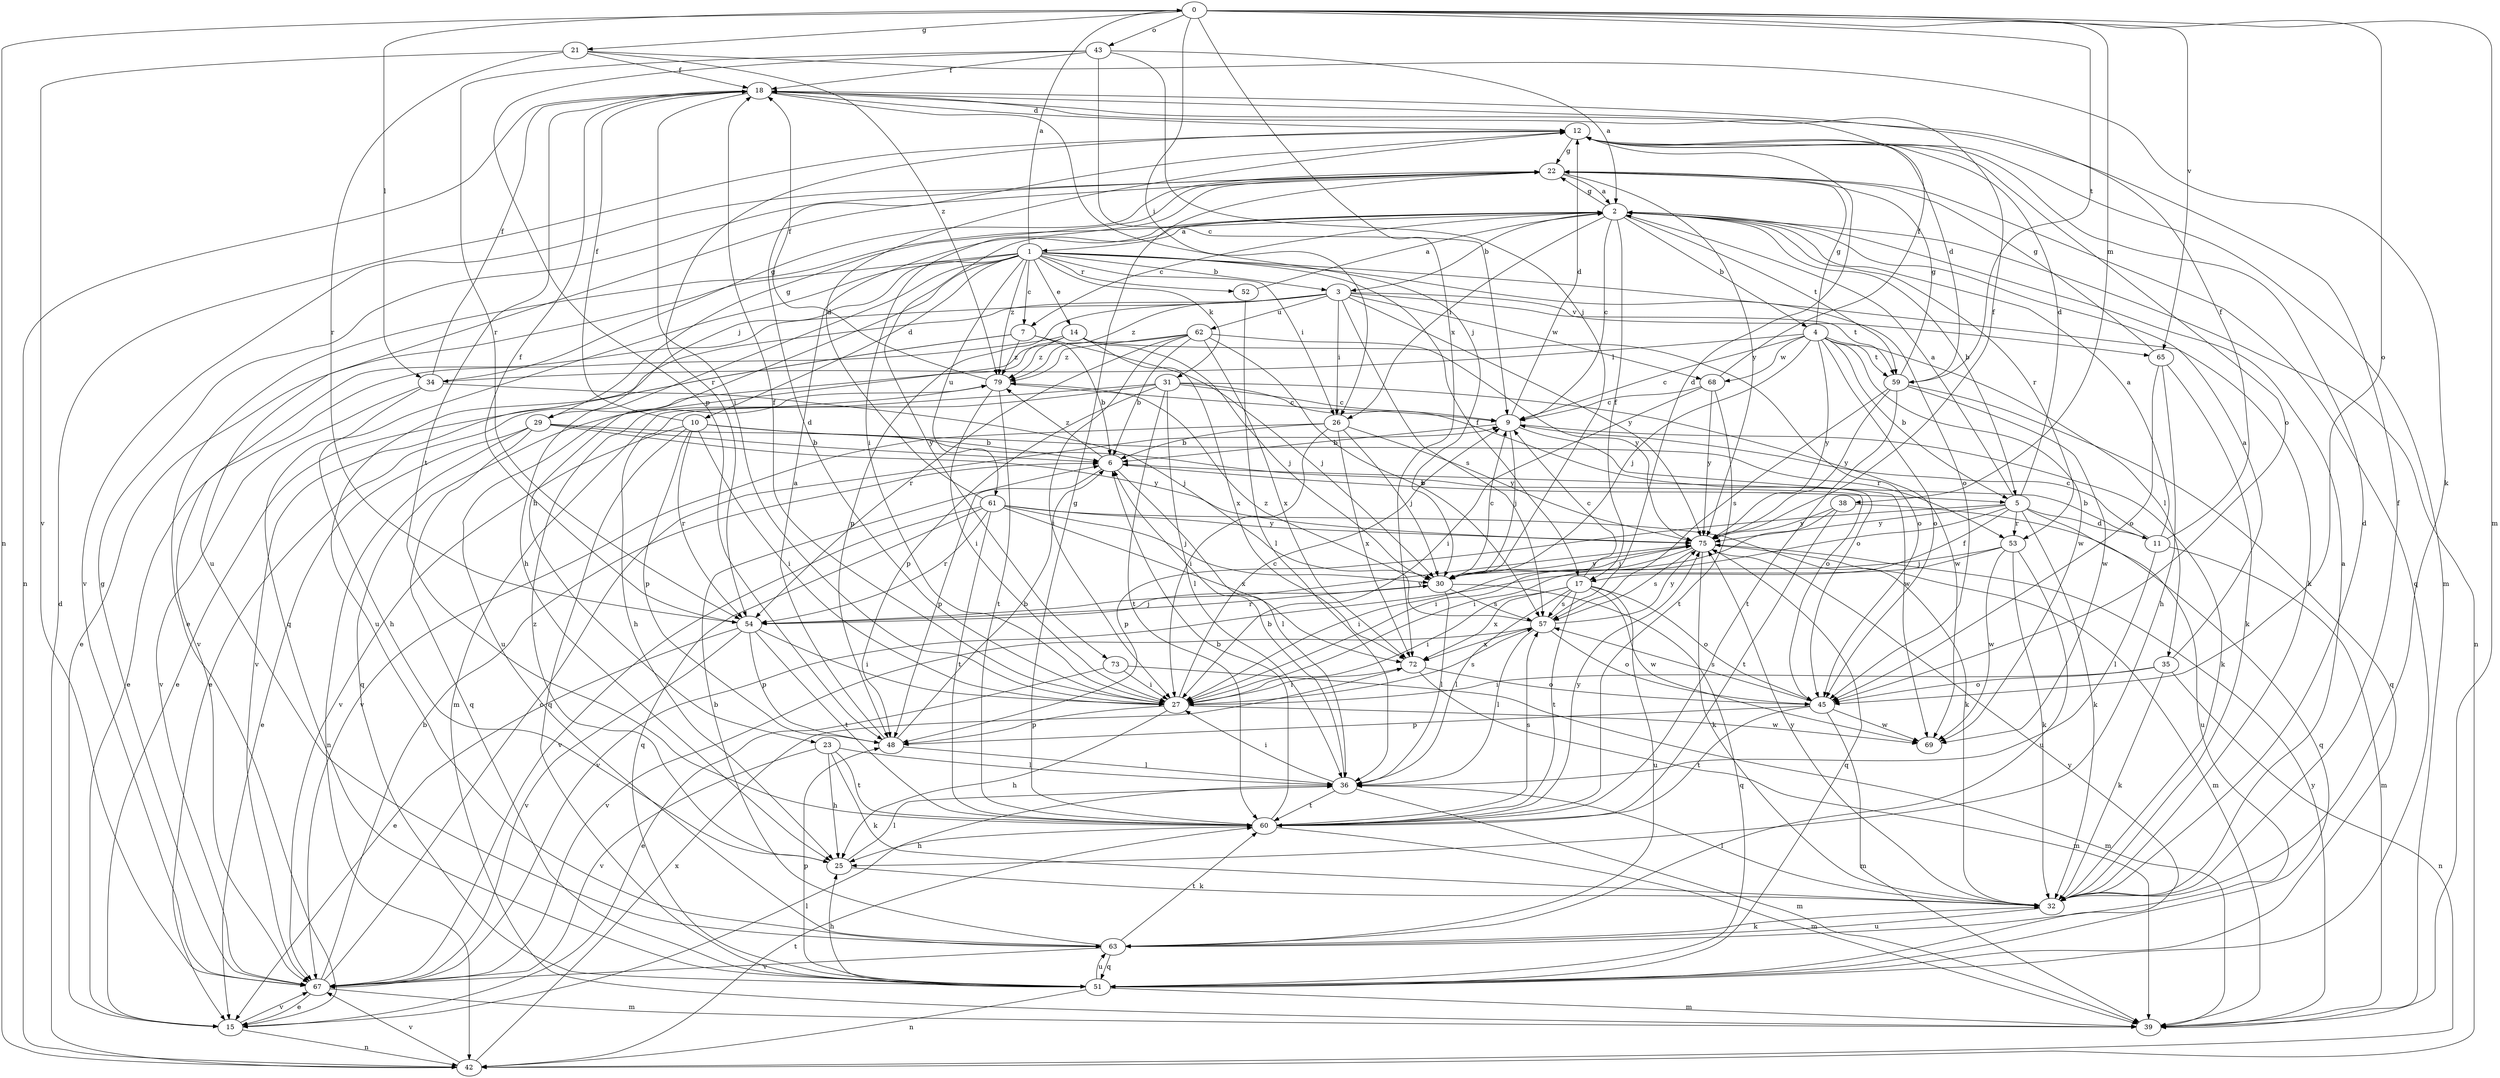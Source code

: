 strict digraph  {
0;
1;
2;
3;
4;
5;
6;
7;
9;
10;
11;
12;
14;
15;
17;
18;
21;
22;
23;
25;
26;
27;
29;
30;
31;
32;
34;
35;
36;
38;
39;
42;
43;
45;
48;
51;
52;
53;
54;
57;
59;
60;
61;
62;
63;
65;
67;
68;
69;
72;
73;
75;
79;
0 -> 21  [label=g];
0 -> 26  [label=i];
0 -> 34  [label=l];
0 -> 38  [label=m];
0 -> 39  [label=m];
0 -> 42  [label=n];
0 -> 43  [label=o];
0 -> 45  [label=o];
0 -> 59  [label=t];
0 -> 65  [label=v];
0 -> 72  [label=x];
1 -> 0  [label=a];
1 -> 3  [label=b];
1 -> 7  [label=c];
1 -> 10  [label=d];
1 -> 14  [label=e];
1 -> 15  [label=e];
1 -> 17  [label=f];
1 -> 23  [label=h];
1 -> 25  [label=h];
1 -> 26  [label=i];
1 -> 29  [label=j];
1 -> 31  [label=k];
1 -> 32  [label=k];
1 -> 45  [label=o];
1 -> 51  [label=q];
1 -> 52  [label=r];
1 -> 61  [label=u];
1 -> 79  [label=z];
2 -> 1  [label=a];
2 -> 3  [label=b];
2 -> 4  [label=b];
2 -> 5  [label=b];
2 -> 7  [label=c];
2 -> 9  [label=c];
2 -> 15  [label=e];
2 -> 17  [label=f];
2 -> 22  [label=g];
2 -> 26  [label=i];
2 -> 42  [label=n];
2 -> 53  [label=r];
2 -> 59  [label=t];
2 -> 73  [label=y];
3 -> 26  [label=i];
3 -> 48  [label=p];
3 -> 57  [label=s];
3 -> 59  [label=t];
3 -> 62  [label=u];
3 -> 63  [label=u];
3 -> 65  [label=v];
3 -> 67  [label=v];
3 -> 68  [label=w];
3 -> 75  [label=y];
3 -> 79  [label=z];
4 -> 5  [label=b];
4 -> 9  [label=c];
4 -> 22  [label=g];
4 -> 30  [label=j];
4 -> 34  [label=l];
4 -> 35  [label=l];
4 -> 45  [label=o];
4 -> 59  [label=t];
4 -> 68  [label=w];
4 -> 69  [label=w];
4 -> 75  [label=y];
5 -> 2  [label=a];
5 -> 11  [label=d];
5 -> 12  [label=d];
5 -> 17  [label=f];
5 -> 27  [label=i];
5 -> 32  [label=k];
5 -> 48  [label=p];
5 -> 53  [label=r];
5 -> 63  [label=u];
5 -> 75  [label=y];
6 -> 5  [label=b];
6 -> 36  [label=l];
6 -> 48  [label=p];
6 -> 79  [label=z];
7 -> 6  [label=b];
7 -> 15  [label=e];
7 -> 30  [label=j];
7 -> 67  [label=v];
7 -> 79  [label=z];
9 -> 6  [label=b];
9 -> 12  [label=d];
9 -> 30  [label=j];
9 -> 32  [label=k];
9 -> 69  [label=w];
10 -> 6  [label=b];
10 -> 18  [label=f];
10 -> 27  [label=i];
10 -> 48  [label=p];
10 -> 51  [label=q];
10 -> 53  [label=r];
10 -> 54  [label=r];
10 -> 67  [label=v];
11 -> 2  [label=a];
11 -> 6  [label=b];
11 -> 9  [label=c];
11 -> 18  [label=f];
11 -> 36  [label=l];
11 -> 39  [label=m];
12 -> 22  [label=g];
12 -> 39  [label=m];
12 -> 45  [label=o];
12 -> 54  [label=r];
14 -> 15  [label=e];
14 -> 30  [label=j];
14 -> 45  [label=o];
14 -> 63  [label=u];
14 -> 72  [label=x];
14 -> 79  [label=z];
15 -> 36  [label=l];
15 -> 42  [label=n];
15 -> 67  [label=v];
17 -> 9  [label=c];
17 -> 27  [label=i];
17 -> 36  [label=l];
17 -> 45  [label=o];
17 -> 57  [label=s];
17 -> 60  [label=t];
17 -> 63  [label=u];
17 -> 69  [label=w];
17 -> 72  [label=x];
18 -> 12  [label=d];
18 -> 27  [label=i];
18 -> 30  [label=j];
18 -> 42  [label=n];
18 -> 60  [label=t];
21 -> 18  [label=f];
21 -> 32  [label=k];
21 -> 54  [label=r];
21 -> 67  [label=v];
21 -> 79  [label=z];
22 -> 2  [label=a];
22 -> 27  [label=i];
22 -> 51  [label=q];
22 -> 63  [label=u];
22 -> 67  [label=v];
22 -> 75  [label=y];
23 -> 25  [label=h];
23 -> 32  [label=k];
23 -> 36  [label=l];
23 -> 60  [label=t];
23 -> 67  [label=v];
25 -> 32  [label=k];
25 -> 36  [label=l];
25 -> 79  [label=z];
26 -> 6  [label=b];
26 -> 27  [label=i];
26 -> 30  [label=j];
26 -> 67  [label=v];
26 -> 72  [label=x];
26 -> 75  [label=y];
27 -> 9  [label=c];
27 -> 12  [label=d];
27 -> 18  [label=f];
27 -> 25  [label=h];
27 -> 48  [label=p];
27 -> 57  [label=s];
27 -> 69  [label=w];
29 -> 6  [label=b];
29 -> 15  [label=e];
29 -> 22  [label=g];
29 -> 42  [label=n];
29 -> 45  [label=o];
29 -> 51  [label=q];
29 -> 75  [label=y];
30 -> 9  [label=c];
30 -> 36  [label=l];
30 -> 51  [label=q];
30 -> 54  [label=r];
30 -> 57  [label=s];
30 -> 75  [label=y];
31 -> 9  [label=c];
31 -> 25  [label=h];
31 -> 36  [label=l];
31 -> 39  [label=m];
31 -> 45  [label=o];
31 -> 48  [label=p];
31 -> 60  [label=t];
31 -> 69  [label=w];
32 -> 2  [label=a];
32 -> 12  [label=d];
32 -> 18  [label=f];
32 -> 36  [label=l];
32 -> 63  [label=u];
32 -> 75  [label=y];
34 -> 18  [label=f];
34 -> 22  [label=g];
34 -> 25  [label=h];
34 -> 30  [label=j];
34 -> 67  [label=v];
35 -> 2  [label=a];
35 -> 27  [label=i];
35 -> 32  [label=k];
35 -> 42  [label=n];
35 -> 45  [label=o];
36 -> 6  [label=b];
36 -> 27  [label=i];
36 -> 39  [label=m];
36 -> 60  [label=t];
38 -> 27  [label=i];
38 -> 51  [label=q];
38 -> 60  [label=t];
38 -> 75  [label=y];
39 -> 75  [label=y];
42 -> 12  [label=d];
42 -> 60  [label=t];
42 -> 67  [label=v];
42 -> 72  [label=x];
43 -> 2  [label=a];
43 -> 9  [label=c];
43 -> 18  [label=f];
43 -> 30  [label=j];
43 -> 48  [label=p];
43 -> 54  [label=r];
45 -> 39  [label=m];
45 -> 48  [label=p];
45 -> 57  [label=s];
45 -> 60  [label=t];
45 -> 69  [label=w];
48 -> 2  [label=a];
48 -> 6  [label=b];
48 -> 36  [label=l];
51 -> 25  [label=h];
51 -> 39  [label=m];
51 -> 42  [label=n];
51 -> 48  [label=p];
51 -> 63  [label=u];
51 -> 75  [label=y];
52 -> 2  [label=a];
52 -> 36  [label=l];
53 -> 30  [label=j];
53 -> 32  [label=k];
53 -> 63  [label=u];
53 -> 67  [label=v];
53 -> 69  [label=w];
54 -> 15  [label=e];
54 -> 18  [label=f];
54 -> 27  [label=i];
54 -> 30  [label=j];
54 -> 48  [label=p];
54 -> 60  [label=t];
54 -> 67  [label=v];
54 -> 75  [label=y];
57 -> 12  [label=d];
57 -> 36  [label=l];
57 -> 45  [label=o];
57 -> 67  [label=v];
57 -> 72  [label=x];
57 -> 75  [label=y];
57 -> 79  [label=z];
59 -> 12  [label=d];
59 -> 22  [label=g];
59 -> 51  [label=q];
59 -> 57  [label=s];
59 -> 60  [label=t];
59 -> 69  [label=w];
59 -> 75  [label=y];
60 -> 6  [label=b];
60 -> 22  [label=g];
60 -> 25  [label=h];
60 -> 39  [label=m];
60 -> 57  [label=s];
60 -> 75  [label=y];
61 -> 12  [label=d];
61 -> 30  [label=j];
61 -> 32  [label=k];
61 -> 51  [label=q];
61 -> 54  [label=r];
61 -> 60  [label=t];
61 -> 67  [label=v];
61 -> 72  [label=x];
61 -> 75  [label=y];
62 -> 6  [label=b];
62 -> 15  [label=e];
62 -> 27  [label=i];
62 -> 54  [label=r];
62 -> 57  [label=s];
62 -> 72  [label=x];
62 -> 75  [label=y];
62 -> 79  [label=z];
63 -> 6  [label=b];
63 -> 32  [label=k];
63 -> 51  [label=q];
63 -> 60  [label=t];
63 -> 67  [label=v];
65 -> 22  [label=g];
65 -> 25  [label=h];
65 -> 32  [label=k];
65 -> 45  [label=o];
67 -> 6  [label=b];
67 -> 9  [label=c];
67 -> 15  [label=e];
67 -> 22  [label=g];
67 -> 39  [label=m];
68 -> 9  [label=c];
68 -> 18  [label=f];
68 -> 27  [label=i];
68 -> 60  [label=t];
68 -> 75  [label=y];
72 -> 27  [label=i];
72 -> 39  [label=m];
72 -> 45  [label=o];
73 -> 15  [label=e];
73 -> 27  [label=i];
73 -> 39  [label=m];
75 -> 18  [label=f];
75 -> 27  [label=i];
75 -> 30  [label=j];
75 -> 32  [label=k];
75 -> 39  [label=m];
75 -> 51  [label=q];
75 -> 57  [label=s];
79 -> 9  [label=c];
79 -> 18  [label=f];
79 -> 27  [label=i];
79 -> 51  [label=q];
79 -> 60  [label=t];
}
